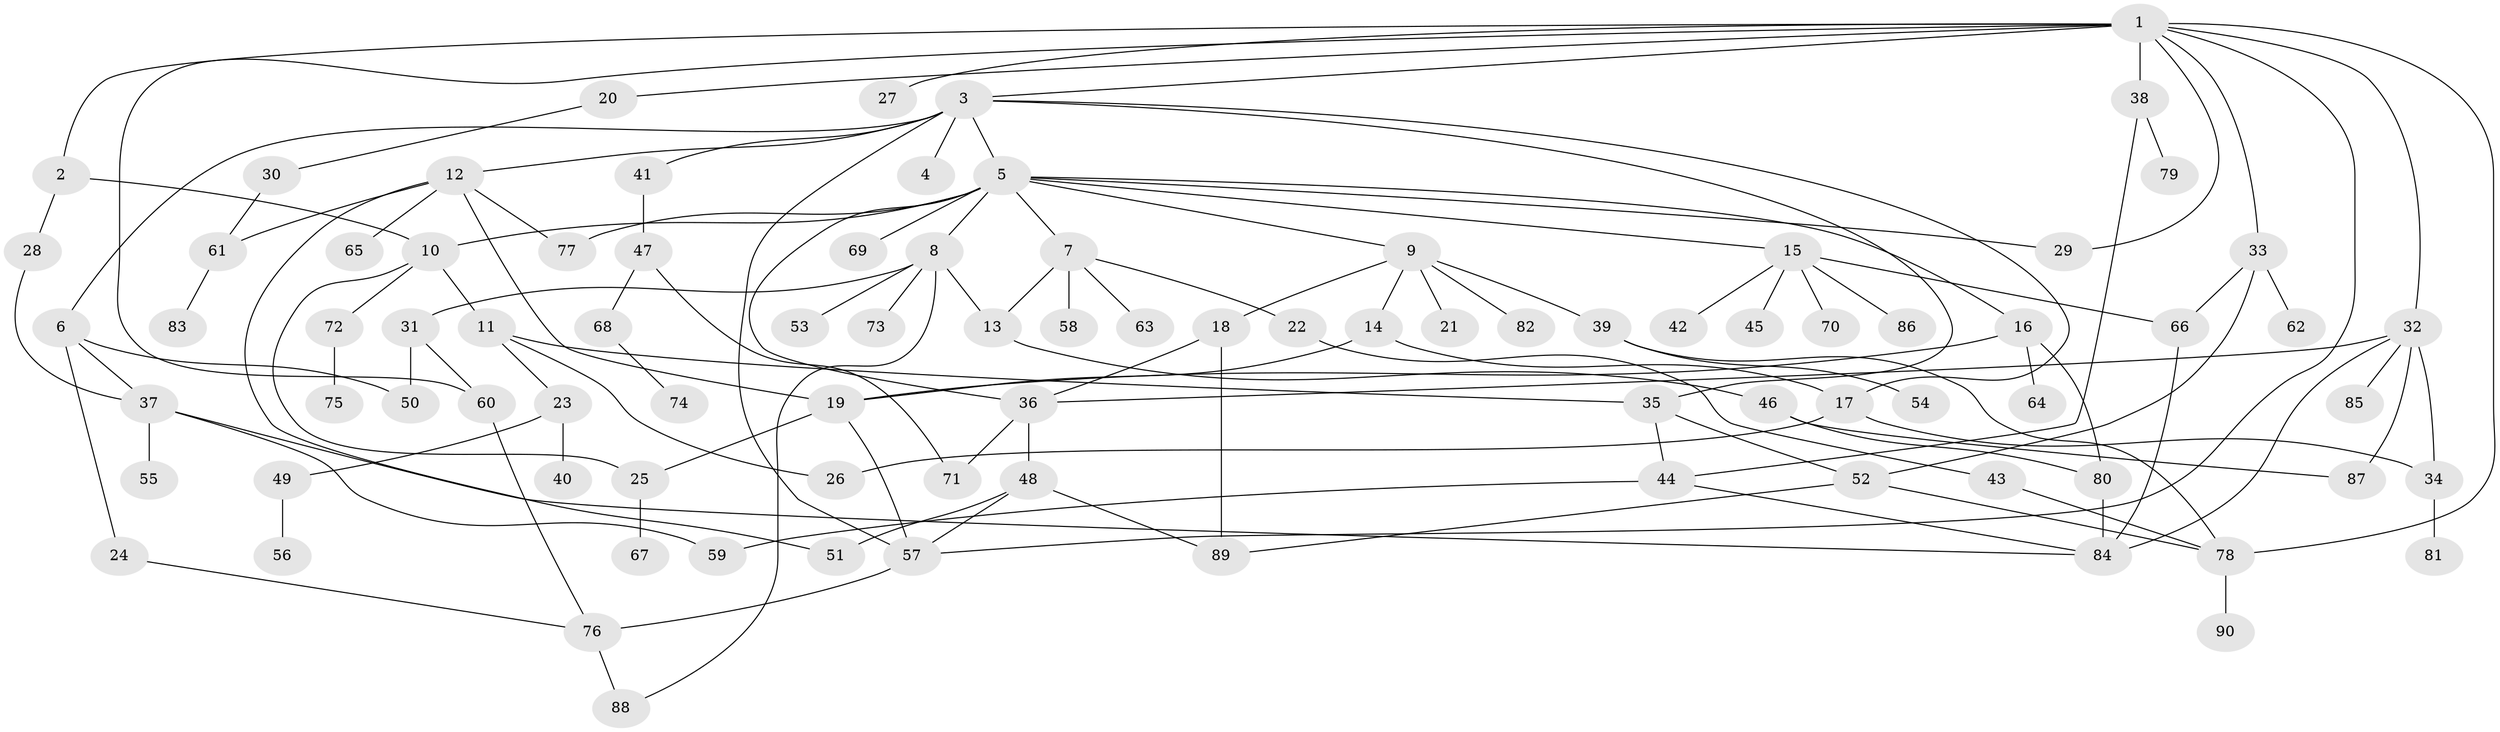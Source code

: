// coarse degree distribution, {5: 0.125, 4: 0.109375, 3: 0.1875, 6: 0.078125, 1: 0.296875, 8: 0.015625, 10: 0.03125, 2: 0.140625, 7: 0.015625}
// Generated by graph-tools (version 1.1) at 2025/36/03/04/25 23:36:12]
// undirected, 90 vertices, 129 edges
graph export_dot {
  node [color=gray90,style=filled];
  1;
  2;
  3;
  4;
  5;
  6;
  7;
  8;
  9;
  10;
  11;
  12;
  13;
  14;
  15;
  16;
  17;
  18;
  19;
  20;
  21;
  22;
  23;
  24;
  25;
  26;
  27;
  28;
  29;
  30;
  31;
  32;
  33;
  34;
  35;
  36;
  37;
  38;
  39;
  40;
  41;
  42;
  43;
  44;
  45;
  46;
  47;
  48;
  49;
  50;
  51;
  52;
  53;
  54;
  55;
  56;
  57;
  58;
  59;
  60;
  61;
  62;
  63;
  64;
  65;
  66;
  67;
  68;
  69;
  70;
  71;
  72;
  73;
  74;
  75;
  76;
  77;
  78;
  79;
  80;
  81;
  82;
  83;
  84;
  85;
  86;
  87;
  88;
  89;
  90;
  1 -- 2;
  1 -- 3;
  1 -- 20;
  1 -- 27;
  1 -- 29;
  1 -- 32;
  1 -- 33;
  1 -- 38;
  1 -- 60;
  1 -- 78;
  1 -- 57;
  2 -- 28;
  2 -- 10;
  3 -- 4;
  3 -- 5;
  3 -- 6;
  3 -- 12;
  3 -- 17;
  3 -- 41;
  3 -- 35;
  3 -- 57;
  5 -- 7;
  5 -- 8;
  5 -- 9;
  5 -- 10;
  5 -- 15;
  5 -- 16;
  5 -- 69;
  5 -- 77;
  5 -- 36;
  5 -- 29;
  6 -- 24;
  6 -- 37;
  6 -- 50;
  7 -- 13;
  7 -- 22;
  7 -- 58;
  7 -- 63;
  8 -- 31;
  8 -- 53;
  8 -- 73;
  8 -- 88;
  8 -- 13;
  9 -- 14;
  9 -- 18;
  9 -- 21;
  9 -- 39;
  9 -- 82;
  10 -- 11;
  10 -- 72;
  10 -- 25;
  11 -- 23;
  11 -- 35;
  11 -- 26;
  12 -- 65;
  12 -- 19;
  12 -- 77;
  12 -- 51;
  12 -- 61;
  13 -- 46;
  14 -- 19;
  14 -- 17;
  15 -- 42;
  15 -- 45;
  15 -- 66;
  15 -- 70;
  15 -- 86;
  16 -- 64;
  16 -- 80;
  16 -- 19;
  17 -- 26;
  17 -- 34;
  18 -- 89;
  18 -- 36;
  19 -- 25;
  19 -- 57;
  20 -- 30;
  22 -- 43;
  23 -- 40;
  23 -- 49;
  24 -- 76;
  25 -- 67;
  28 -- 37;
  30 -- 61;
  31 -- 50;
  31 -- 60;
  32 -- 36;
  32 -- 85;
  32 -- 34;
  32 -- 87;
  32 -- 84;
  33 -- 52;
  33 -- 62;
  33 -- 66;
  34 -- 81;
  35 -- 44;
  35 -- 52;
  36 -- 48;
  36 -- 71;
  37 -- 55;
  37 -- 59;
  37 -- 84;
  38 -- 79;
  38 -- 44;
  39 -- 54;
  39 -- 78;
  41 -- 47;
  43 -- 78;
  44 -- 59;
  44 -- 84;
  46 -- 80;
  46 -- 87;
  47 -- 68;
  47 -- 71;
  48 -- 51;
  48 -- 57;
  48 -- 89;
  49 -- 56;
  52 -- 78;
  52 -- 89;
  57 -- 76;
  60 -- 76;
  61 -- 83;
  66 -- 84;
  68 -- 74;
  72 -- 75;
  76 -- 88;
  78 -- 90;
  80 -- 84;
}
